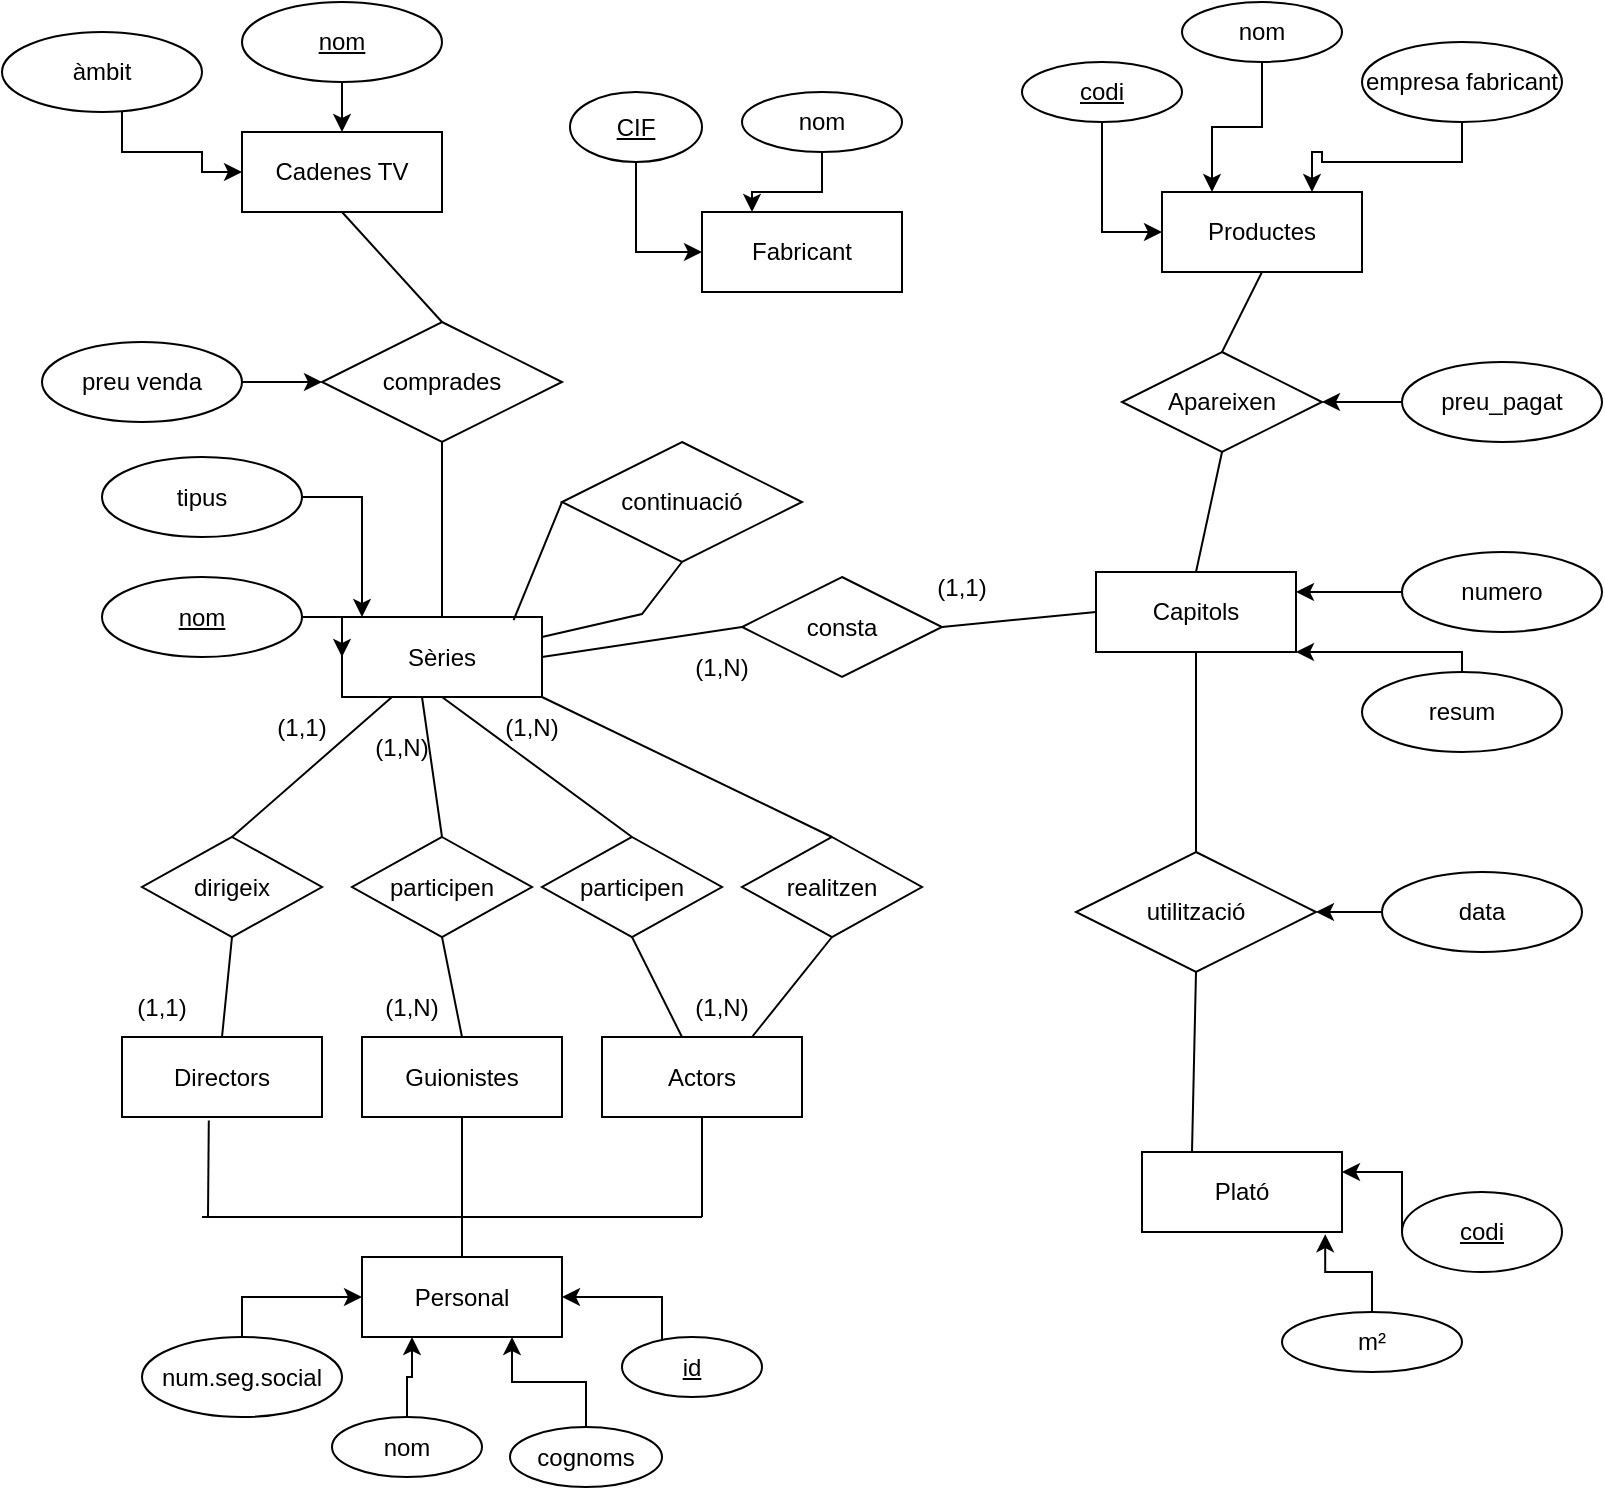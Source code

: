 <mxfile version="15.5.2" type="device"><diagram id="pBgSsfHg0RQN2QO4OP7A" name="Page-1"><mxGraphModel dx="806" dy="933" grid="1" gridSize="10" guides="1" tooltips="1" connect="1" arrows="1" fold="1" page="1" pageScale="1" pageWidth="827" pageHeight="1169" math="0" shadow="0"><root><mxCell id="0"/><mxCell id="1" parent="0"/><mxCell id="5rTfixem3F0X0HTxN9R_-1" value="Sèries" style="whiteSpace=wrap;html=1;align=center;" vertex="1" parent="1"><mxGeometry x="180" y="332.5" width="100" height="40" as="geometry"/></mxCell><mxCell id="5rTfixem3F0X0HTxN9R_-7" style="edgeStyle=orthogonalEdgeStyle;rounded=0;orthogonalLoop=1;jettySize=auto;html=1;entryX=0;entryY=0.5;entryDx=0;entryDy=0;" edge="1" parent="1" source="5rTfixem3F0X0HTxN9R_-2" target="5rTfixem3F0X0HTxN9R_-1"><mxGeometry relative="1" as="geometry"/></mxCell><mxCell id="5rTfixem3F0X0HTxN9R_-2" value="nom" style="ellipse;whiteSpace=wrap;html=1;align=center;fontStyle=4;" vertex="1" parent="1"><mxGeometry x="60" y="312.5" width="100" height="40" as="geometry"/></mxCell><mxCell id="5rTfixem3F0X0HTxN9R_-8" style="edgeStyle=orthogonalEdgeStyle;rounded=0;orthogonalLoop=1;jettySize=auto;html=1;" edge="1" parent="1" source="5rTfixem3F0X0HTxN9R_-3"><mxGeometry relative="1" as="geometry"><mxPoint x="190" y="332.5" as="targetPoint"/><Array as="points"><mxPoint x="190" y="272.5"/><mxPoint x="190" y="332.5"/></Array></mxGeometry></mxCell><mxCell id="5rTfixem3F0X0HTxN9R_-3" value="tipus" style="ellipse;whiteSpace=wrap;html=1;align=center;" vertex="1" parent="1"><mxGeometry x="60" y="252.5" width="100" height="40" as="geometry"/></mxCell><mxCell id="5rTfixem3F0X0HTxN9R_-4" value="continuació" style="shape=rhombus;perimeter=rhombusPerimeter;whiteSpace=wrap;html=1;align=center;" vertex="1" parent="1"><mxGeometry x="290" y="245" width="120" height="60" as="geometry"/></mxCell><mxCell id="5rTfixem3F0X0HTxN9R_-5" value="" style="endArrow=none;html=1;rounded=0;entryX=0.5;entryY=1;entryDx=0;entryDy=0;exitX=1;exitY=0.25;exitDx=0;exitDy=0;" edge="1" parent="1" source="5rTfixem3F0X0HTxN9R_-1" target="5rTfixem3F0X0HTxN9R_-4"><mxGeometry width="50" height="50" relative="1" as="geometry"><mxPoint x="290" y="542.5" as="sourcePoint"/><mxPoint x="340" y="492.5" as="targetPoint"/><Array as="points"><mxPoint x="330" y="331"/></Array></mxGeometry></mxCell><mxCell id="5rTfixem3F0X0HTxN9R_-6" value="" style="endArrow=none;html=1;rounded=0;entryX=0;entryY=0.5;entryDx=0;entryDy=0;exitX=0.858;exitY=0.039;exitDx=0;exitDy=0;exitPerimeter=0;" edge="1" parent="1" source="5rTfixem3F0X0HTxN9R_-1" target="5rTfixem3F0X0HTxN9R_-4"><mxGeometry width="50" height="50" relative="1" as="geometry"><mxPoint x="200" y="332.5" as="sourcePoint"/><mxPoint x="170" y="452.5" as="targetPoint"/></mxGeometry></mxCell><mxCell id="5rTfixem3F0X0HTxN9R_-9" value="Capitols" style="whiteSpace=wrap;html=1;align=center;" vertex="1" parent="1"><mxGeometry x="557" y="310" width="100" height="40" as="geometry"/></mxCell><mxCell id="5rTfixem3F0X0HTxN9R_-13" style="edgeStyle=orthogonalEdgeStyle;rounded=0;orthogonalLoop=1;jettySize=auto;html=1;" edge="1" parent="1" source="5rTfixem3F0X0HTxN9R_-10" target="5rTfixem3F0X0HTxN9R_-9"><mxGeometry relative="1" as="geometry"><Array as="points"><mxPoint x="700" y="320"/><mxPoint x="700" y="320"/></Array></mxGeometry></mxCell><mxCell id="5rTfixem3F0X0HTxN9R_-10" value="numero" style="ellipse;whiteSpace=wrap;html=1;align=center;" vertex="1" parent="1"><mxGeometry x="710" y="300" width="100" height="40" as="geometry"/></mxCell><mxCell id="5rTfixem3F0X0HTxN9R_-14" style="edgeStyle=orthogonalEdgeStyle;rounded=0;orthogonalLoop=1;jettySize=auto;html=1;" edge="1" parent="1" source="5rTfixem3F0X0HTxN9R_-11" target="5rTfixem3F0X0HTxN9R_-9"><mxGeometry relative="1" as="geometry"><Array as="points"><mxPoint x="740" y="350"/></Array></mxGeometry></mxCell><mxCell id="5rTfixem3F0X0HTxN9R_-11" value="resum" style="ellipse;whiteSpace=wrap;html=1;align=center;" vertex="1" parent="1"><mxGeometry x="690" y="360" width="100" height="40" as="geometry"/></mxCell><mxCell id="5rTfixem3F0X0HTxN9R_-12" value="consta" style="shape=rhombus;perimeter=rhombusPerimeter;whiteSpace=wrap;html=1;align=center;" vertex="1" parent="1"><mxGeometry x="380" y="312.5" width="100" height="50" as="geometry"/></mxCell><mxCell id="5rTfixem3F0X0HTxN9R_-15" value="" style="endArrow=none;html=1;rounded=0;entryX=0;entryY=0.5;entryDx=0;entryDy=0;exitX=1;exitY=0.5;exitDx=0;exitDy=0;" edge="1" parent="1" source="5rTfixem3F0X0HTxN9R_-12" target="5rTfixem3F0X0HTxN9R_-9"><mxGeometry width="50" height="50" relative="1" as="geometry"><mxPoint x="430" y="310" as="sourcePoint"/><mxPoint x="480" y="260" as="targetPoint"/></mxGeometry></mxCell><mxCell id="5rTfixem3F0X0HTxN9R_-16" value="" style="endArrow=none;html=1;rounded=0;exitX=0;exitY=0.5;exitDx=0;exitDy=0;entryX=1;entryY=0.5;entryDx=0;entryDy=0;" edge="1" parent="1" source="5rTfixem3F0X0HTxN9R_-12" target="5rTfixem3F0X0HTxN9R_-1"><mxGeometry width="50" height="50" relative="1" as="geometry"><mxPoint x="380" y="502.5" as="sourcePoint"/><mxPoint x="430" y="452.5" as="targetPoint"/></mxGeometry></mxCell><mxCell id="5rTfixem3F0X0HTxN9R_-17" value="Directors" style="whiteSpace=wrap;html=1;align=center;" vertex="1" parent="1"><mxGeometry x="70" y="542.5" width="100" height="40" as="geometry"/></mxCell><mxCell id="5rTfixem3F0X0HTxN9R_-18" value="Guionistes" style="whiteSpace=wrap;html=1;align=center;" vertex="1" parent="1"><mxGeometry x="190" y="542.5" width="100" height="40" as="geometry"/></mxCell><mxCell id="5rTfixem3F0X0HTxN9R_-19" value="Actors" style="whiteSpace=wrap;html=1;align=center;" vertex="1" parent="1"><mxGeometry x="310" y="542.5" width="100" height="40" as="geometry"/></mxCell><mxCell id="5rTfixem3F0X0HTxN9R_-21" value="dirigeix" style="shape=rhombus;perimeter=rhombusPerimeter;whiteSpace=wrap;html=1;align=center;" vertex="1" parent="1"><mxGeometry x="80" y="442.5" width="90" height="50" as="geometry"/></mxCell><mxCell id="5rTfixem3F0X0HTxN9R_-22" value="participen" style="shape=rhombus;perimeter=rhombusPerimeter;whiteSpace=wrap;html=1;align=center;" vertex="1" parent="1"><mxGeometry x="185" y="442.5" width="90" height="50" as="geometry"/></mxCell><mxCell id="5rTfixem3F0X0HTxN9R_-23" value="participen" style="shape=rhombus;perimeter=rhombusPerimeter;whiteSpace=wrap;html=1;align=center;" vertex="1" parent="1"><mxGeometry x="280" y="442.5" width="90" height="50" as="geometry"/></mxCell><mxCell id="5rTfixem3F0X0HTxN9R_-26" value="realitzen" style="shape=rhombus;perimeter=rhombusPerimeter;whiteSpace=wrap;html=1;align=center;" vertex="1" parent="1"><mxGeometry x="380" y="442.5" width="90" height="50" as="geometry"/></mxCell><mxCell id="5rTfixem3F0X0HTxN9R_-28" value="" style="endArrow=none;html=1;rounded=0;entryX=0.5;entryY=1;entryDx=0;entryDy=0;exitX=0.5;exitY=0;exitDx=0;exitDy=0;" edge="1" parent="1" source="5rTfixem3F0X0HTxN9R_-17" target="5rTfixem3F0X0HTxN9R_-21"><mxGeometry width="50" height="50" relative="1" as="geometry"><mxPoint x="130" y="642.5" as="sourcePoint"/><mxPoint x="180" y="592.5" as="targetPoint"/></mxGeometry></mxCell><mxCell id="5rTfixem3F0X0HTxN9R_-29" value="" style="endArrow=none;html=1;rounded=0;entryX=0.5;entryY=1;entryDx=0;entryDy=0;exitX=0.5;exitY=0;exitDx=0;exitDy=0;" edge="1" parent="1" source="5rTfixem3F0X0HTxN9R_-18" target="5rTfixem3F0X0HTxN9R_-22"><mxGeometry width="50" height="50" relative="1" as="geometry"><mxPoint x="130" y="552.5" as="sourcePoint"/><mxPoint x="135" y="502.5" as="targetPoint"/></mxGeometry></mxCell><mxCell id="5rTfixem3F0X0HTxN9R_-30" value="" style="endArrow=none;html=1;rounded=0;entryX=0.5;entryY=1;entryDx=0;entryDy=0;exitX=0.4;exitY=0;exitDx=0;exitDy=0;exitPerimeter=0;" edge="1" parent="1" source="5rTfixem3F0X0HTxN9R_-19" target="5rTfixem3F0X0HTxN9R_-23"><mxGeometry width="50" height="50" relative="1" as="geometry"><mxPoint x="140" y="562.5" as="sourcePoint"/><mxPoint x="145" y="512.5" as="targetPoint"/></mxGeometry></mxCell><mxCell id="5rTfixem3F0X0HTxN9R_-31" value="" style="endArrow=none;html=1;rounded=0;entryX=0.5;entryY=1;entryDx=0;entryDy=0;exitX=0.75;exitY=0;exitDx=0;exitDy=0;" edge="1" parent="1" source="5rTfixem3F0X0HTxN9R_-19" target="5rTfixem3F0X0HTxN9R_-26"><mxGeometry width="50" height="50" relative="1" as="geometry"><mxPoint x="150" y="572.5" as="sourcePoint"/><mxPoint x="155" y="522.5" as="targetPoint"/></mxGeometry></mxCell><mxCell id="5rTfixem3F0X0HTxN9R_-32" value="" style="endArrow=none;html=1;rounded=0;entryX=0.25;entryY=1;entryDx=0;entryDy=0;exitX=0.5;exitY=0;exitDx=0;exitDy=0;" edge="1" parent="1" source="5rTfixem3F0X0HTxN9R_-21" target="5rTfixem3F0X0HTxN9R_-1"><mxGeometry width="50" height="50" relative="1" as="geometry"><mxPoint x="160" y="582.5" as="sourcePoint"/><mxPoint x="165" y="532.5" as="targetPoint"/></mxGeometry></mxCell><mxCell id="5rTfixem3F0X0HTxN9R_-33" value="" style="endArrow=none;html=1;rounded=0;entryX=0.4;entryY=1;entryDx=0;entryDy=0;exitX=0.5;exitY=0;exitDx=0;exitDy=0;entryPerimeter=0;" edge="1" parent="1" source="5rTfixem3F0X0HTxN9R_-22" target="5rTfixem3F0X0HTxN9R_-1"><mxGeometry width="50" height="50" relative="1" as="geometry"><mxPoint x="170" y="592.5" as="sourcePoint"/><mxPoint x="175" y="542.5" as="targetPoint"/></mxGeometry></mxCell><mxCell id="5rTfixem3F0X0HTxN9R_-34" value="" style="endArrow=none;html=1;rounded=0;exitX=0.5;exitY=1;exitDx=0;exitDy=0;entryX=0.5;entryY=0;entryDx=0;entryDy=0;" edge="1" parent="1" source="5rTfixem3F0X0HTxN9R_-1" target="5rTfixem3F0X0HTxN9R_-23"><mxGeometry width="50" height="50" relative="1" as="geometry"><mxPoint x="180" y="602.5" as="sourcePoint"/><mxPoint x="185" y="552.5" as="targetPoint"/></mxGeometry></mxCell><mxCell id="5rTfixem3F0X0HTxN9R_-35" value="" style="endArrow=none;html=1;rounded=0;entryX=0.5;entryY=0;entryDx=0;entryDy=0;exitX=1;exitY=1;exitDx=0;exitDy=0;" edge="1" parent="1" source="5rTfixem3F0X0HTxN9R_-1" target="5rTfixem3F0X0HTxN9R_-26"><mxGeometry width="50" height="50" relative="1" as="geometry"><mxPoint x="190" y="612.5" as="sourcePoint"/><mxPoint x="195" y="562.5" as="targetPoint"/></mxGeometry></mxCell><mxCell id="5rTfixem3F0X0HTxN9R_-36" value="(1,1)" style="text;html=1;strokeColor=none;fillColor=none;align=center;verticalAlign=middle;whiteSpace=wrap;rounded=0;" vertex="1" parent="1"><mxGeometry x="60" y="512.5" width="60" height="30" as="geometry"/></mxCell><mxCell id="5rTfixem3F0X0HTxN9R_-37" value="(1,N)" style="text;html=1;strokeColor=none;fillColor=none;align=center;verticalAlign=middle;whiteSpace=wrap;rounded=0;" vertex="1" parent="1"><mxGeometry x="185" y="512.5" width="60" height="30" as="geometry"/></mxCell><mxCell id="5rTfixem3F0X0HTxN9R_-38" value="(1,N)" style="text;html=1;strokeColor=none;fillColor=none;align=center;verticalAlign=middle;whiteSpace=wrap;rounded=0;" vertex="1" parent="1"><mxGeometry x="340" y="512.5" width="60" height="30" as="geometry"/></mxCell><mxCell id="5rTfixem3F0X0HTxN9R_-39" value="(1,1)" style="text;html=1;strokeColor=none;fillColor=none;align=center;verticalAlign=middle;whiteSpace=wrap;rounded=0;" vertex="1" parent="1"><mxGeometry x="130" y="372.5" width="60" height="30" as="geometry"/></mxCell><mxCell id="5rTfixem3F0X0HTxN9R_-40" value="(1,N)" style="text;html=1;strokeColor=none;fillColor=none;align=center;verticalAlign=middle;whiteSpace=wrap;rounded=0;" vertex="1" parent="1"><mxGeometry x="180" y="382.5" width="60" height="30" as="geometry"/></mxCell><mxCell id="5rTfixem3F0X0HTxN9R_-41" value="(1,N)" style="text;html=1;strokeColor=none;fillColor=none;align=center;verticalAlign=middle;whiteSpace=wrap;rounded=0;" vertex="1" parent="1"><mxGeometry x="245" y="372.5" width="60" height="30" as="geometry"/></mxCell><mxCell id="5rTfixem3F0X0HTxN9R_-42" value="(1,N)" style="text;html=1;strokeColor=none;fillColor=none;align=center;verticalAlign=middle;whiteSpace=wrap;rounded=0;" vertex="1" parent="1"><mxGeometry x="340" y="342.5" width="60" height="30" as="geometry"/></mxCell><mxCell id="5rTfixem3F0X0HTxN9R_-43" value="(1,1)" style="text;html=1;strokeColor=none;fillColor=none;align=center;verticalAlign=middle;whiteSpace=wrap;rounded=0;" vertex="1" parent="1"><mxGeometry x="460" y="302.5" width="60" height="30" as="geometry"/></mxCell><mxCell id="5rTfixem3F0X0HTxN9R_-44" value="Personal" style="whiteSpace=wrap;html=1;align=center;" vertex="1" parent="1"><mxGeometry x="190" y="652.5" width="100" height="40" as="geometry"/></mxCell><mxCell id="5rTfixem3F0X0HTxN9R_-45" value="" style="endArrow=none;html=1;rounded=0;" edge="1" parent="1"><mxGeometry width="50" height="50" relative="1" as="geometry"><mxPoint x="110" y="632.5" as="sourcePoint"/><mxPoint x="360" y="632.5" as="targetPoint"/></mxGeometry></mxCell><mxCell id="5rTfixem3F0X0HTxN9R_-46" value="" style="endArrow=none;html=1;rounded=0;entryX=0.5;entryY=1;entryDx=0;entryDy=0;" edge="1" parent="1" target="5rTfixem3F0X0HTxN9R_-18"><mxGeometry width="50" height="50" relative="1" as="geometry"><mxPoint x="240" y="652.5" as="sourcePoint"/><mxPoint x="290" y="762.5" as="targetPoint"/></mxGeometry></mxCell><mxCell id="5rTfixem3F0X0HTxN9R_-47" value="" style="endArrow=none;html=1;rounded=0;entryX=0.5;entryY=1;entryDx=0;entryDy=0;" edge="1" parent="1" target="5rTfixem3F0X0HTxN9R_-19"><mxGeometry width="50" height="50" relative="1" as="geometry"><mxPoint x="360" y="632.5" as="sourcePoint"/><mxPoint x="460" y="632.5" as="targetPoint"/></mxGeometry></mxCell><mxCell id="5rTfixem3F0X0HTxN9R_-48" value="" style="endArrow=none;html=1;rounded=0;entryX=0.434;entryY=1.043;entryDx=0;entryDy=0;entryPerimeter=0;" edge="1" parent="1" target="5rTfixem3F0X0HTxN9R_-17"><mxGeometry width="50" height="50" relative="1" as="geometry"><mxPoint x="113" y="632.5" as="sourcePoint"/><mxPoint x="370" y="592.5" as="targetPoint"/></mxGeometry></mxCell><mxCell id="5rTfixem3F0X0HTxN9R_-53" style="edgeStyle=orthogonalEdgeStyle;rounded=0;orthogonalLoop=1;jettySize=auto;html=1;entryX=0;entryY=0.5;entryDx=0;entryDy=0;" edge="1" parent="1" source="5rTfixem3F0X0HTxN9R_-49" target="5rTfixem3F0X0HTxN9R_-44"><mxGeometry relative="1" as="geometry"><Array as="points"><mxPoint x="130" y="672.5"/></Array></mxGeometry></mxCell><mxCell id="5rTfixem3F0X0HTxN9R_-49" value="num.seg.social" style="ellipse;whiteSpace=wrap;html=1;align=center;" vertex="1" parent="1"><mxGeometry x="80" y="692.5" width="100" height="40" as="geometry"/></mxCell><mxCell id="5rTfixem3F0X0HTxN9R_-54" style="edgeStyle=orthogonalEdgeStyle;rounded=0;orthogonalLoop=1;jettySize=auto;html=1;entryX=0.25;entryY=1;entryDx=0;entryDy=0;" edge="1" parent="1" source="5rTfixem3F0X0HTxN9R_-50" target="5rTfixem3F0X0HTxN9R_-44"><mxGeometry relative="1" as="geometry"><mxPoint x="212.5" y="702.5" as="targetPoint"/></mxGeometry></mxCell><mxCell id="5rTfixem3F0X0HTxN9R_-50" value="nom" style="ellipse;whiteSpace=wrap;html=1;align=center;" vertex="1" parent="1"><mxGeometry x="175" y="732.5" width="75" height="30" as="geometry"/></mxCell><mxCell id="5rTfixem3F0X0HTxN9R_-55" style="edgeStyle=orthogonalEdgeStyle;rounded=0;orthogonalLoop=1;jettySize=auto;html=1;entryX=0.75;entryY=1;entryDx=0;entryDy=0;" edge="1" parent="1" source="5rTfixem3F0X0HTxN9R_-51" target="5rTfixem3F0X0HTxN9R_-44"><mxGeometry relative="1" as="geometry"/></mxCell><mxCell id="5rTfixem3F0X0HTxN9R_-51" value="cognoms" style="ellipse;whiteSpace=wrap;html=1;align=center;" vertex="1" parent="1"><mxGeometry x="264" y="737.5" width="76" height="30" as="geometry"/></mxCell><mxCell id="5rTfixem3F0X0HTxN9R_-56" style="edgeStyle=orthogonalEdgeStyle;rounded=0;orthogonalLoop=1;jettySize=auto;html=1;entryX=1;entryY=0.5;entryDx=0;entryDy=0;" edge="1" parent="1" source="5rTfixem3F0X0HTxN9R_-52" target="5rTfixem3F0X0HTxN9R_-44"><mxGeometry relative="1" as="geometry"><Array as="points"><mxPoint x="340" y="672.5"/></Array></mxGeometry></mxCell><mxCell id="5rTfixem3F0X0HTxN9R_-52" value="id" style="ellipse;whiteSpace=wrap;html=1;align=center;fontStyle=4;" vertex="1" parent="1"><mxGeometry x="320" y="692.5" width="70" height="30" as="geometry"/></mxCell><mxCell id="5rTfixem3F0X0HTxN9R_-57" value="Plató" style="whiteSpace=wrap;html=1;align=center;" vertex="1" parent="1"><mxGeometry x="580" y="600" width="100" height="40" as="geometry"/></mxCell><mxCell id="5rTfixem3F0X0HTxN9R_-64" style="edgeStyle=orthogonalEdgeStyle;rounded=0;orthogonalLoop=1;jettySize=auto;html=1;entryX=1;entryY=0.25;entryDx=0;entryDy=0;" edge="1" parent="1" source="5rTfixem3F0X0HTxN9R_-58" target="5rTfixem3F0X0HTxN9R_-57"><mxGeometry relative="1" as="geometry"><Array as="points"><mxPoint x="710" y="610"/></Array></mxGeometry></mxCell><mxCell id="5rTfixem3F0X0HTxN9R_-58" value="codi" style="ellipse;whiteSpace=wrap;html=1;align=center;fontStyle=4;" vertex="1" parent="1"><mxGeometry x="710" y="620" width="80" height="40" as="geometry"/></mxCell><mxCell id="5rTfixem3F0X0HTxN9R_-65" style="edgeStyle=orthogonalEdgeStyle;rounded=0;orthogonalLoop=1;jettySize=auto;html=1;entryX=0.916;entryY=1.028;entryDx=0;entryDy=0;entryPerimeter=0;" edge="1" parent="1" source="5rTfixem3F0X0HTxN9R_-59" target="5rTfixem3F0X0HTxN9R_-57"><mxGeometry relative="1" as="geometry"/></mxCell><mxCell id="5rTfixem3F0X0HTxN9R_-59" value="m²" style="ellipse;whiteSpace=wrap;html=1;align=center;" vertex="1" parent="1"><mxGeometry x="650" y="680" width="90" height="30" as="geometry"/></mxCell><mxCell id="5rTfixem3F0X0HTxN9R_-66" style="edgeStyle=orthogonalEdgeStyle;rounded=0;orthogonalLoop=1;jettySize=auto;html=1;entryX=1;entryY=0.5;entryDx=0;entryDy=0;" edge="1" parent="1" source="5rTfixem3F0X0HTxN9R_-61" target="5rTfixem3F0X0HTxN9R_-62"><mxGeometry relative="1" as="geometry"/></mxCell><mxCell id="5rTfixem3F0X0HTxN9R_-61" value="data" style="ellipse;whiteSpace=wrap;html=1;align=center;" vertex="1" parent="1"><mxGeometry x="700" y="460" width="100" height="40" as="geometry"/></mxCell><mxCell id="5rTfixem3F0X0HTxN9R_-62" value="utilització" style="shape=rhombus;perimeter=rhombusPerimeter;whiteSpace=wrap;html=1;align=center;" vertex="1" parent="1"><mxGeometry x="547" y="450" width="120" height="60" as="geometry"/></mxCell><mxCell id="5rTfixem3F0X0HTxN9R_-67" value="" style="endArrow=none;html=1;rounded=0;entryX=0.5;entryY=1;entryDx=0;entryDy=0;exitX=0.25;exitY=0;exitDx=0;exitDy=0;" edge="1" parent="1" source="5rTfixem3F0X0HTxN9R_-57" target="5rTfixem3F0X0HTxN9R_-62"><mxGeometry width="50" height="50" relative="1" as="geometry"><mxPoint x="490" y="580" as="sourcePoint"/><mxPoint x="540" y="530" as="targetPoint"/></mxGeometry></mxCell><mxCell id="5rTfixem3F0X0HTxN9R_-68" value="" style="endArrow=none;html=1;rounded=0;entryX=0.5;entryY=1;entryDx=0;entryDy=0;exitX=0.5;exitY=0;exitDx=0;exitDy=0;" edge="1" parent="1" source="5rTfixem3F0X0HTxN9R_-62" target="5rTfixem3F0X0HTxN9R_-9"><mxGeometry width="50" height="50" relative="1" as="geometry"><mxPoint x="570" y="430" as="sourcePoint"/><mxPoint x="620" y="380" as="targetPoint"/></mxGeometry></mxCell><mxCell id="5rTfixem3F0X0HTxN9R_-69" value="Productes" style="whiteSpace=wrap;html=1;align=center;" vertex="1" parent="1"><mxGeometry x="590" y="120" width="100" height="40" as="geometry"/></mxCell><mxCell id="5rTfixem3F0X0HTxN9R_-77" style="edgeStyle=orthogonalEdgeStyle;rounded=0;orthogonalLoop=1;jettySize=auto;html=1;entryX=0;entryY=0.5;entryDx=0;entryDy=0;" edge="1" parent="1" source="5rTfixem3F0X0HTxN9R_-70" target="5rTfixem3F0X0HTxN9R_-69"><mxGeometry relative="1" as="geometry"/></mxCell><mxCell id="5rTfixem3F0X0HTxN9R_-70" value="codi" style="ellipse;whiteSpace=wrap;html=1;align=center;fontStyle=4;" vertex="1" parent="1"><mxGeometry x="520" y="55" width="80" height="30" as="geometry"/></mxCell><mxCell id="5rTfixem3F0X0HTxN9R_-78" style="edgeStyle=orthogonalEdgeStyle;rounded=0;orthogonalLoop=1;jettySize=auto;html=1;entryX=0.25;entryY=0;entryDx=0;entryDy=0;" edge="1" parent="1" source="5rTfixem3F0X0HTxN9R_-71" target="5rTfixem3F0X0HTxN9R_-69"><mxGeometry relative="1" as="geometry"/></mxCell><mxCell id="5rTfixem3F0X0HTxN9R_-71" value="nom" style="ellipse;whiteSpace=wrap;html=1;align=center;" vertex="1" parent="1"><mxGeometry x="600" y="25" width="80" height="30" as="geometry"/></mxCell><mxCell id="5rTfixem3F0X0HTxN9R_-79" style="edgeStyle=orthogonalEdgeStyle;rounded=0;orthogonalLoop=1;jettySize=auto;html=1;entryX=0.75;entryY=0;entryDx=0;entryDy=0;" edge="1" parent="1" source="5rTfixem3F0X0HTxN9R_-72" target="5rTfixem3F0X0HTxN9R_-69"><mxGeometry relative="1" as="geometry"/></mxCell><mxCell id="5rTfixem3F0X0HTxN9R_-72" value="empresa fabricant" style="ellipse;whiteSpace=wrap;html=1;align=center;" vertex="1" parent="1"><mxGeometry x="690" y="45" width="100" height="40" as="geometry"/></mxCell><mxCell id="5rTfixem3F0X0HTxN9R_-80" value="Apareixen" style="shape=rhombus;perimeter=rhombusPerimeter;whiteSpace=wrap;html=1;align=center;" vertex="1" parent="1"><mxGeometry x="570" y="200" width="100" height="50" as="geometry"/></mxCell><mxCell id="5rTfixem3F0X0HTxN9R_-81" value="" style="endArrow=none;html=1;rounded=0;exitX=0.5;exitY=0;exitDx=0;exitDy=0;entryX=0.5;entryY=1;entryDx=0;entryDy=0;" edge="1" parent="1" source="5rTfixem3F0X0HTxN9R_-80" target="5rTfixem3F0X0HTxN9R_-69"><mxGeometry width="50" height="50" relative="1" as="geometry"><mxPoint x="690" y="210" as="sourcePoint"/><mxPoint x="740" y="160" as="targetPoint"/></mxGeometry></mxCell><mxCell id="5rTfixem3F0X0HTxN9R_-82" value="" style="endArrow=none;html=1;rounded=0;entryX=0.5;entryY=1;entryDx=0;entryDy=0;exitX=0.5;exitY=0;exitDx=0;exitDy=0;" edge="1" parent="1" source="5rTfixem3F0X0HTxN9R_-9" target="5rTfixem3F0X0HTxN9R_-80"><mxGeometry width="50" height="50" relative="1" as="geometry"><mxPoint x="660" y="290" as="sourcePoint"/><mxPoint x="710" y="240" as="targetPoint"/></mxGeometry></mxCell><mxCell id="5rTfixem3F0X0HTxN9R_-84" style="edgeStyle=orthogonalEdgeStyle;rounded=0;orthogonalLoop=1;jettySize=auto;html=1;" edge="1" parent="1" source="5rTfixem3F0X0HTxN9R_-83" target="5rTfixem3F0X0HTxN9R_-80"><mxGeometry relative="1" as="geometry"/></mxCell><mxCell id="5rTfixem3F0X0HTxN9R_-83" value="preu_pagat" style="ellipse;whiteSpace=wrap;html=1;align=center;" vertex="1" parent="1"><mxGeometry x="710" y="205" width="100" height="40" as="geometry"/></mxCell><mxCell id="5rTfixem3F0X0HTxN9R_-85" value="Fabricant" style="whiteSpace=wrap;html=1;align=center;" vertex="1" parent="1"><mxGeometry x="360" y="130" width="100" height="40" as="geometry"/></mxCell><mxCell id="5rTfixem3F0X0HTxN9R_-89" style="edgeStyle=orthogonalEdgeStyle;rounded=0;orthogonalLoop=1;jettySize=auto;html=1;entryX=0.25;entryY=0;entryDx=0;entryDy=0;" edge="1" parent="1" source="5rTfixem3F0X0HTxN9R_-86" target="5rTfixem3F0X0HTxN9R_-85"><mxGeometry relative="1" as="geometry"/></mxCell><mxCell id="5rTfixem3F0X0HTxN9R_-86" value="nom" style="ellipse;whiteSpace=wrap;html=1;align=center;" vertex="1" parent="1"><mxGeometry x="380" y="70" width="80" height="30" as="geometry"/></mxCell><mxCell id="5rTfixem3F0X0HTxN9R_-88" style="edgeStyle=orthogonalEdgeStyle;rounded=0;orthogonalLoop=1;jettySize=auto;html=1;entryX=0;entryY=0.5;entryDx=0;entryDy=0;" edge="1" parent="1" source="5rTfixem3F0X0HTxN9R_-87" target="5rTfixem3F0X0HTxN9R_-85"><mxGeometry relative="1" as="geometry"/></mxCell><mxCell id="5rTfixem3F0X0HTxN9R_-87" value="CIF" style="ellipse;whiteSpace=wrap;html=1;align=center;fontStyle=4;" vertex="1" parent="1"><mxGeometry x="294" y="70" width="66" height="35" as="geometry"/></mxCell><mxCell id="5rTfixem3F0X0HTxN9R_-90" value="Cadenes TV" style="whiteSpace=wrap;html=1;align=center;" vertex="1" parent="1"><mxGeometry x="130" y="90" width="100" height="40" as="geometry"/></mxCell><mxCell id="5rTfixem3F0X0HTxN9R_-91" value="comprades" style="shape=rhombus;perimeter=rhombusPerimeter;whiteSpace=wrap;html=1;align=center;" vertex="1" parent="1"><mxGeometry x="170" y="185" width="120" height="60" as="geometry"/></mxCell><mxCell id="5rTfixem3F0X0HTxN9R_-92" value="" style="endArrow=none;html=1;rounded=0;entryX=0.5;entryY=1;entryDx=0;entryDy=0;exitX=0.5;exitY=0;exitDx=0;exitDy=0;" edge="1" parent="1" source="5rTfixem3F0X0HTxN9R_-1" target="5rTfixem3F0X0HTxN9R_-91"><mxGeometry width="50" height="50" relative="1" as="geometry"><mxPoint x="230" y="310" as="sourcePoint"/><mxPoint x="280" y="260" as="targetPoint"/></mxGeometry></mxCell><mxCell id="5rTfixem3F0X0HTxN9R_-93" value="" style="endArrow=none;html=1;rounded=0;entryX=0.5;entryY=1;entryDx=0;entryDy=0;exitX=0.5;exitY=0;exitDx=0;exitDy=0;" edge="1" parent="1" source="5rTfixem3F0X0HTxN9R_-91" target="5rTfixem3F0X0HTxN9R_-90"><mxGeometry width="50" height="50" relative="1" as="geometry"><mxPoint x="110" y="180" as="sourcePoint"/><mxPoint x="160" y="130" as="targetPoint"/></mxGeometry></mxCell><mxCell id="5rTfixem3F0X0HTxN9R_-96" style="edgeStyle=orthogonalEdgeStyle;rounded=0;orthogonalLoop=1;jettySize=auto;html=1;entryX=0;entryY=0.5;entryDx=0;entryDy=0;" edge="1" parent="1" source="5rTfixem3F0X0HTxN9R_-95" target="5rTfixem3F0X0HTxN9R_-91"><mxGeometry relative="1" as="geometry"/></mxCell><mxCell id="5rTfixem3F0X0HTxN9R_-95" value="preu venda" style="ellipse;whiteSpace=wrap;html=1;align=center;" vertex="1" parent="1"><mxGeometry x="30" y="195" width="100" height="40" as="geometry"/></mxCell><mxCell id="5rTfixem3F0X0HTxN9R_-99" style="edgeStyle=orthogonalEdgeStyle;rounded=0;orthogonalLoop=1;jettySize=auto;html=1;entryX=0;entryY=0.5;entryDx=0;entryDy=0;" edge="1" parent="1" source="5rTfixem3F0X0HTxN9R_-97" target="5rTfixem3F0X0HTxN9R_-90"><mxGeometry relative="1" as="geometry"><Array as="points"><mxPoint x="70" y="100"/><mxPoint x="110" y="100"/><mxPoint x="110" y="110"/></Array></mxGeometry></mxCell><mxCell id="5rTfixem3F0X0HTxN9R_-97" value="àmbit" style="ellipse;whiteSpace=wrap;html=1;align=center;" vertex="1" parent="1"><mxGeometry x="10" y="40" width="100" height="40" as="geometry"/></mxCell><mxCell id="5rTfixem3F0X0HTxN9R_-100" style="edgeStyle=orthogonalEdgeStyle;rounded=0;orthogonalLoop=1;jettySize=auto;html=1;" edge="1" parent="1" source="5rTfixem3F0X0HTxN9R_-98" target="5rTfixem3F0X0HTxN9R_-90"><mxGeometry relative="1" as="geometry"/></mxCell><mxCell id="5rTfixem3F0X0HTxN9R_-98" value="nom" style="ellipse;whiteSpace=wrap;html=1;align=center;fontStyle=4;" vertex="1" parent="1"><mxGeometry x="130" y="25" width="100" height="40" as="geometry"/></mxCell></root></mxGraphModel></diagram></mxfile>